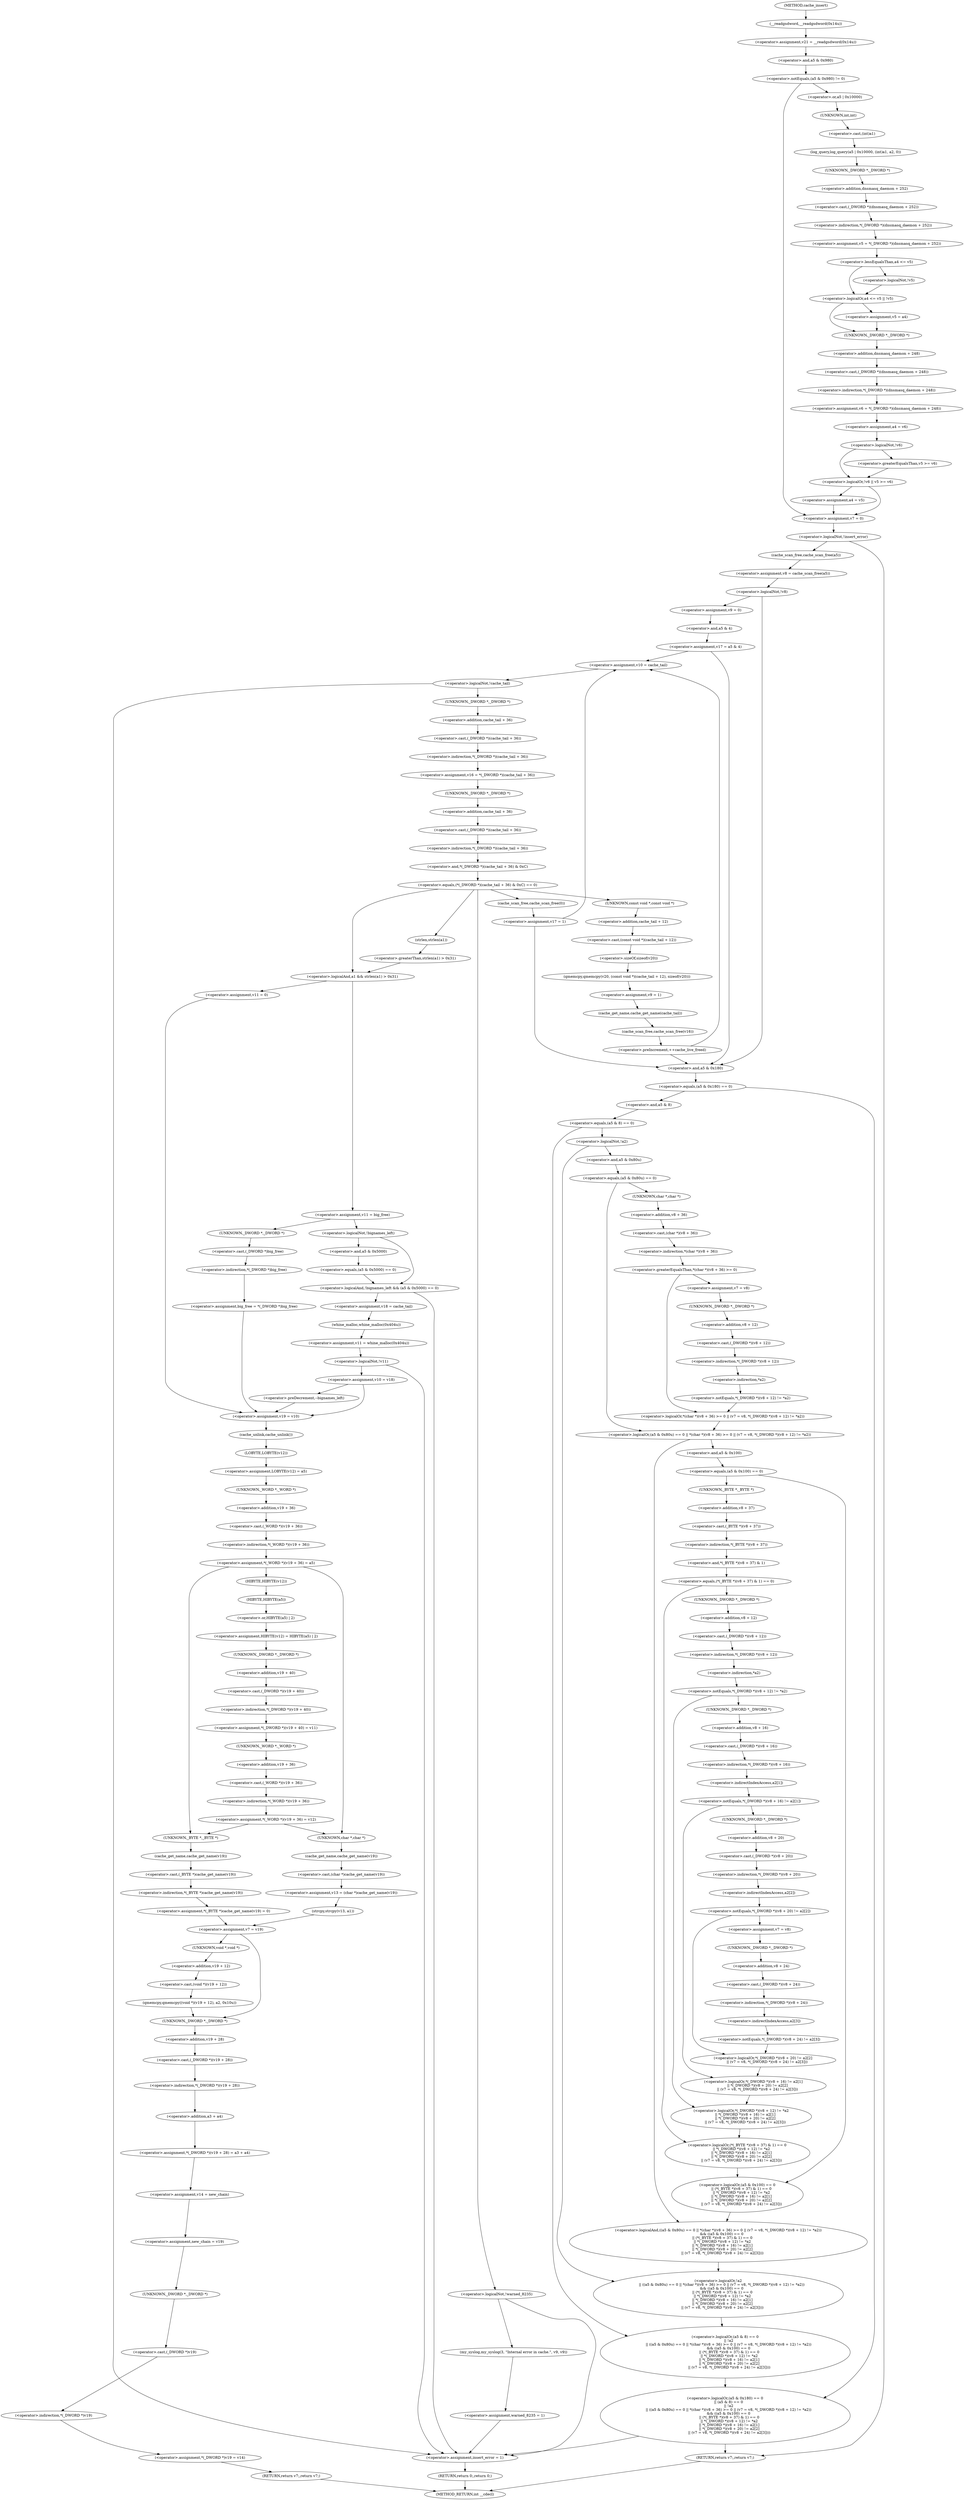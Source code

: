 digraph cache_insert {  
"1000140" [label = "(<operator>.assignment,v21 = __readgsdword(0x14u))" ]
"1000142" [label = "(__readgsdword,__readgsdword(0x14u))" ]
"1000145" [label = "(<operator>.notEquals,(a5 & 0x980) != 0)" ]
"1000146" [label = "(<operator>.and,a5 & 0x980)" ]
"1000151" [label = "(log_query,log_query(a5 | 0x10000, (int)a1, a2, 0))" ]
"1000152" [label = "(<operator>.or,a5 | 0x10000)" ]
"1000155" [label = "(<operator>.cast,(int)a1)" ]
"1000156" [label = "(UNKNOWN,int,int)" ]
"1000160" [label = "(<operator>.assignment,v5 = *(_DWORD *)(dnsmasq_daemon + 252))" ]
"1000162" [label = "(<operator>.indirection,*(_DWORD *)(dnsmasq_daemon + 252))" ]
"1000163" [label = "(<operator>.cast,(_DWORD *)(dnsmasq_daemon + 252))" ]
"1000164" [label = "(UNKNOWN,_DWORD *,_DWORD *)" ]
"1000165" [label = "(<operator>.addition,dnsmasq_daemon + 252)" ]
"1000169" [label = "(<operator>.logicalOr,a4 <= v5 || !v5)" ]
"1000170" [label = "(<operator>.lessEqualsThan,a4 <= v5)" ]
"1000173" [label = "(<operator>.logicalNot,!v5)" ]
"1000175" [label = "(<operator>.assignment,v5 = a4)" ]
"1000178" [label = "(<operator>.assignment,v6 = *(_DWORD *)(dnsmasq_daemon + 248))" ]
"1000180" [label = "(<operator>.indirection,*(_DWORD *)(dnsmasq_daemon + 248))" ]
"1000181" [label = "(<operator>.cast,(_DWORD *)(dnsmasq_daemon + 248))" ]
"1000182" [label = "(UNKNOWN,_DWORD *,_DWORD *)" ]
"1000183" [label = "(<operator>.addition,dnsmasq_daemon + 248)" ]
"1000186" [label = "(<operator>.assignment,a4 = v6)" ]
"1000190" [label = "(<operator>.logicalOr,!v6 || v5 >= v6)" ]
"1000191" [label = "(<operator>.logicalNot,!v6)" ]
"1000193" [label = "(<operator>.greaterEqualsThan,v5 >= v6)" ]
"1000196" [label = "(<operator>.assignment,a4 = v5)" ]
"1000199" [label = "(<operator>.assignment,v7 = 0)" ]
"1000203" [label = "(<operator>.logicalNot,!insert_error)" ]
"1000206" [label = "(<operator>.assignment,v8 = cache_scan_free(a5))" ]
"1000208" [label = "(cache_scan_free,cache_scan_free(a5))" ]
"1000211" [label = "(<operator>.logicalNot,!v8)" ]
"1000214" [label = "(<operator>.assignment,v9 = 0)" ]
"1000217" [label = "(<operator>.assignment,v17 = a5 & 4)" ]
"1000219" [label = "(<operator>.and,a5 & 4)" ]
"1000225" [label = "(<operator>.assignment,v10 = cache_tail)" ]
"1000229" [label = "(<operator>.logicalNot,!cache_tail)" ]
"1000232" [label = "(<operator>.assignment,v16 = *(_DWORD *)(cache_tail + 36))" ]
"1000234" [label = "(<operator>.indirection,*(_DWORD *)(cache_tail + 36))" ]
"1000235" [label = "(<operator>.cast,(_DWORD *)(cache_tail + 36))" ]
"1000236" [label = "(UNKNOWN,_DWORD *,_DWORD *)" ]
"1000237" [label = "(<operator>.addition,cache_tail + 36)" ]
"1000241" [label = "(<operator>.equals,(*(_DWORD *)(cache_tail + 36) & 0xC) == 0)" ]
"1000242" [label = "(<operator>.and,*(_DWORD *)(cache_tail + 36) & 0xC)" ]
"1000243" [label = "(<operator>.indirection,*(_DWORD *)(cache_tail + 36))" ]
"1000244" [label = "(<operator>.cast,(_DWORD *)(cache_tail + 36))" ]
"1000245" [label = "(UNKNOWN,_DWORD *,_DWORD *)" ]
"1000246" [label = "(<operator>.addition,cache_tail + 36)" ]
"1000253" [label = "(<operator>.logicalAnd,a1 && strlen(a1) > 0x31)" ]
"1000255" [label = "(<operator>.greaterThan,strlen(a1) > 0x31)" ]
"1000256" [label = "(strlen,strlen(a1))" ]
"1000260" [label = "(<operator>.assignment,v11 = big_free)" ]
"1000266" [label = "(<operator>.assignment,big_free = *(_DWORD *)big_free)" ]
"1000268" [label = "(<operator>.indirection,*(_DWORD *)big_free)" ]
"1000269" [label = "(<operator>.cast,(_DWORD *)big_free)" ]
"1000270" [label = "(UNKNOWN,_DWORD *,_DWORD *)" ]
"1000275" [label = "(<operator>.logicalAnd,!bignames_left && (a5 & 0x5000) == 0)" ]
"1000276" [label = "(<operator>.logicalNot,!bignames_left)" ]
"1000278" [label = "(<operator>.equals,(a5 & 0x5000) == 0)" ]
"1000279" [label = "(<operator>.and,a5 & 0x5000)" ]
"1000284" [label = "(<operator>.assignment,v18 = cache_tail)" ]
"1000287" [label = "(<operator>.assignment,v11 = whine_malloc(0x404u))" ]
"1000289" [label = "(whine_malloc,whine_malloc(0x404u))" ]
"1000292" [label = "(<operator>.logicalNot,!v11)" ]
"1000295" [label = "(<operator>.assignment,v10 = v18)" ]
"1000300" [label = "(<operator>.preDecrement,--bignames_left)" ]
"1000304" [label = "(<operator>.assignment,v11 = 0)" ]
"1000307" [label = "(<operator>.assignment,v19 = v10)" ]
"1000310" [label = "(cache_unlink,cache_unlink())" ]
"1000311" [label = "(<operator>.assignment,LOBYTE(v12) = a5)" ]
"1000312" [label = "(LOBYTE,LOBYTE(v12))" ]
"1000315" [label = "(<operator>.assignment,*(_WORD *)(v19 + 36) = a5)" ]
"1000316" [label = "(<operator>.indirection,*(_WORD *)(v19 + 36))" ]
"1000317" [label = "(<operator>.cast,(_WORD *)(v19 + 36))" ]
"1000318" [label = "(UNKNOWN,_WORD *,_WORD *)" ]
"1000319" [label = "(<operator>.addition,v19 + 36)" ]
"1000326" [label = "(<operator>.assignment,HIBYTE(v12) = HIBYTE(a5) | 2)" ]
"1000327" [label = "(HIBYTE,HIBYTE(v12))" ]
"1000329" [label = "(<operator>.or,HIBYTE(a5) | 2)" ]
"1000330" [label = "(HIBYTE,HIBYTE(a5))" ]
"1000333" [label = "(<operator>.assignment,*(_DWORD *)(v19 + 40) = v11)" ]
"1000334" [label = "(<operator>.indirection,*(_DWORD *)(v19 + 40))" ]
"1000335" [label = "(<operator>.cast,(_DWORD *)(v19 + 40))" ]
"1000336" [label = "(UNKNOWN,_DWORD *,_DWORD *)" ]
"1000337" [label = "(<operator>.addition,v19 + 40)" ]
"1000341" [label = "(<operator>.assignment,*(_WORD *)(v19 + 36) = v12)" ]
"1000342" [label = "(<operator>.indirection,*(_WORD *)(v19 + 36))" ]
"1000343" [label = "(<operator>.cast,(_WORD *)(v19 + 36))" ]
"1000344" [label = "(UNKNOWN,_WORD *,_WORD *)" ]
"1000345" [label = "(<operator>.addition,v19 + 36)" ]
"1000352" [label = "(<operator>.assignment,v13 = (char *)cache_get_name(v19))" ]
"1000354" [label = "(<operator>.cast,(char *)cache_get_name(v19))" ]
"1000355" [label = "(UNKNOWN,char *,char *)" ]
"1000356" [label = "(cache_get_name,cache_get_name(v19))" ]
"1000358" [label = "(strcpy,strcpy(v13, a1))" ]
"1000363" [label = "(<operator>.assignment,*(_BYTE *)cache_get_name(v19) = 0)" ]
"1000364" [label = "(<operator>.indirection,*(_BYTE *)cache_get_name(v19))" ]
"1000365" [label = "(<operator>.cast,(_BYTE *)cache_get_name(v19))" ]
"1000366" [label = "(UNKNOWN,_BYTE *,_BYTE *)" ]
"1000367" [label = "(cache_get_name,cache_get_name(v19))" ]
"1000370" [label = "(<operator>.assignment,v7 = v19)" ]
"1000375" [label = "(qmemcpy,qmemcpy((void *)(v19 + 12), a2, 0x10u))" ]
"1000376" [label = "(<operator>.cast,(void *)(v19 + 12))" ]
"1000377" [label = "(UNKNOWN,void *,void *)" ]
"1000378" [label = "(<operator>.addition,v19 + 12)" ]
"1000383" [label = "(<operator>.assignment,*(_DWORD *)(v19 + 28) = a3 + a4)" ]
"1000384" [label = "(<operator>.indirection,*(_DWORD *)(v19 + 28))" ]
"1000385" [label = "(<operator>.cast,(_DWORD *)(v19 + 28))" ]
"1000386" [label = "(UNKNOWN,_DWORD *,_DWORD *)" ]
"1000387" [label = "(<operator>.addition,v19 + 28)" ]
"1000390" [label = "(<operator>.addition,a3 + a4)" ]
"1000393" [label = "(<operator>.assignment,v14 = new_chain)" ]
"1000396" [label = "(<operator>.assignment,new_chain = v19)" ]
"1000399" [label = "(<operator>.assignment,*(_DWORD *)v19 = v14)" ]
"1000400" [label = "(<operator>.indirection,*(_DWORD *)v19)" ]
"1000401" [label = "(<operator>.cast,(_DWORD *)v19)" ]
"1000402" [label = "(UNKNOWN,_DWORD *,_DWORD *)" ]
"1000405" [label = "(RETURN,return v7;,return v7;)" ]
"1000411" [label = "(<operator>.logicalNot,!warned_8235)" ]
"1000414" [label = "(my_syslog,my_syslog(3, \"Internal error in cache.\", v9, v9))" ]
"1000419" [label = "(<operator>.assignment,warned_8235 = 1)" ]
"1000426" [label = "(qmemcpy,qmemcpy(v20, (const void *)(cache_tail + 12), sizeof(v20)))" ]
"1000428" [label = "(<operator>.cast,(const void *)(cache_tail + 12))" ]
"1000429" [label = "(UNKNOWN,const void *,const void *)" ]
"1000430" [label = "(<operator>.addition,cache_tail + 12)" ]
"1000433" [label = "(<operator>.sizeOf,sizeof(v20))" ]
"1000435" [label = "(<operator>.assignment,v9 = 1)" ]
"1000438" [label = "(cache_get_name,cache_get_name(cache_tail))" ]
"1000440" [label = "(cache_scan_free,cache_scan_free(v16))" ]
"1000442" [label = "(<operator>.preIncrement,++cache_live_freed)" ]
"1000446" [label = "(cache_scan_free,cache_scan_free(0))" ]
"1000448" [label = "(<operator>.assignment,v17 = 1)" ]
"1000452" [label = "(<operator>.logicalOr,(a5 & 0x180) == 0\n      || (a5 & 8) == 0\n      || !a2\n      || ((a5 & 0x80u) == 0 || *(char *)(v8 + 36) >= 0 || (v7 = v8, *(_DWORD *)(v8 + 12) != *a2))\n      && ((a5 & 0x100) == 0\n       || (*(_BYTE *)(v8 + 37) & 1) == 0\n       || *(_DWORD *)(v8 + 12) != *a2\n       || *(_DWORD *)(v8 + 16) != a2[1]\n       || *(_DWORD *)(v8 + 20) != a2[2]\n       || (v7 = v8, *(_DWORD *)(v8 + 24) != a2[3])))" ]
"1000453" [label = "(<operator>.equals,(a5 & 0x180) == 0)" ]
"1000454" [label = "(<operator>.and,a5 & 0x180)" ]
"1000458" [label = "(<operator>.logicalOr,(a5 & 8) == 0\n      || !a2\n      || ((a5 & 0x80u) == 0 || *(char *)(v8 + 36) >= 0 || (v7 = v8, *(_DWORD *)(v8 + 12) != *a2))\n      && ((a5 & 0x100) == 0\n       || (*(_BYTE *)(v8 + 37) & 1) == 0\n       || *(_DWORD *)(v8 + 12) != *a2\n       || *(_DWORD *)(v8 + 16) != a2[1]\n       || *(_DWORD *)(v8 + 20) != a2[2]\n       || (v7 = v8, *(_DWORD *)(v8 + 24) != a2[3])))" ]
"1000459" [label = "(<operator>.equals,(a5 & 8) == 0)" ]
"1000460" [label = "(<operator>.and,a5 & 8)" ]
"1000464" [label = "(<operator>.logicalOr,!a2\n      || ((a5 & 0x80u) == 0 || *(char *)(v8 + 36) >= 0 || (v7 = v8, *(_DWORD *)(v8 + 12) != *a2))\n      && ((a5 & 0x100) == 0\n       || (*(_BYTE *)(v8 + 37) & 1) == 0\n       || *(_DWORD *)(v8 + 12) != *a2\n       || *(_DWORD *)(v8 + 16) != a2[1]\n       || *(_DWORD *)(v8 + 20) != a2[2]\n       || (v7 = v8, *(_DWORD *)(v8 + 24) != a2[3])))" ]
"1000465" [label = "(<operator>.logicalNot,!a2)" ]
"1000467" [label = "(<operator>.logicalAnd,((a5 & 0x80u) == 0 || *(char *)(v8 + 36) >= 0 || (v7 = v8, *(_DWORD *)(v8 + 12) != *a2))\n      && ((a5 & 0x100) == 0\n       || (*(_BYTE *)(v8 + 37) & 1) == 0\n       || *(_DWORD *)(v8 + 12) != *a2\n       || *(_DWORD *)(v8 + 16) != a2[1]\n       || *(_DWORD *)(v8 + 20) != a2[2]\n       || (v7 = v8, *(_DWORD *)(v8 + 24) != a2[3])))" ]
"1000468" [label = "(<operator>.logicalOr,(a5 & 0x80u) == 0 || *(char *)(v8 + 36) >= 0 || (v7 = v8, *(_DWORD *)(v8 + 12) != *a2))" ]
"1000469" [label = "(<operator>.equals,(a5 & 0x80u) == 0)" ]
"1000470" [label = "(<operator>.and,a5 & 0x80u)" ]
"1000474" [label = "(<operator>.logicalOr,*(char *)(v8 + 36) >= 0 || (v7 = v8, *(_DWORD *)(v8 + 12) != *a2))" ]
"1000475" [label = "(<operator>.greaterEqualsThan,*(char *)(v8 + 36) >= 0)" ]
"1000476" [label = "(<operator>.indirection,*(char *)(v8 + 36))" ]
"1000477" [label = "(<operator>.cast,(char *)(v8 + 36))" ]
"1000478" [label = "(UNKNOWN,char *,char *)" ]
"1000479" [label = "(<operator>.addition,v8 + 36)" ]
"1000484" [label = "(<operator>.assignment,v7 = v8)" ]
"1000487" [label = "(<operator>.notEquals,*(_DWORD *)(v8 + 12) != *a2)" ]
"1000488" [label = "(<operator>.indirection,*(_DWORD *)(v8 + 12))" ]
"1000489" [label = "(<operator>.cast,(_DWORD *)(v8 + 12))" ]
"1000490" [label = "(UNKNOWN,_DWORD *,_DWORD *)" ]
"1000491" [label = "(<operator>.addition,v8 + 12)" ]
"1000494" [label = "(<operator>.indirection,*a2)" ]
"1000496" [label = "(<operator>.logicalOr,(a5 & 0x100) == 0\n       || (*(_BYTE *)(v8 + 37) & 1) == 0\n       || *(_DWORD *)(v8 + 12) != *a2\n       || *(_DWORD *)(v8 + 16) != a2[1]\n       || *(_DWORD *)(v8 + 20) != a2[2]\n       || (v7 = v8, *(_DWORD *)(v8 + 24) != a2[3]))" ]
"1000497" [label = "(<operator>.equals,(a5 & 0x100) == 0)" ]
"1000498" [label = "(<operator>.and,a5 & 0x100)" ]
"1000502" [label = "(<operator>.logicalOr,(*(_BYTE *)(v8 + 37) & 1) == 0\n       || *(_DWORD *)(v8 + 12) != *a2\n       || *(_DWORD *)(v8 + 16) != a2[1]\n       || *(_DWORD *)(v8 + 20) != a2[2]\n       || (v7 = v8, *(_DWORD *)(v8 + 24) != a2[3]))" ]
"1000503" [label = "(<operator>.equals,(*(_BYTE *)(v8 + 37) & 1) == 0)" ]
"1000504" [label = "(<operator>.and,*(_BYTE *)(v8 + 37) & 1)" ]
"1000505" [label = "(<operator>.indirection,*(_BYTE *)(v8 + 37))" ]
"1000506" [label = "(<operator>.cast,(_BYTE *)(v8 + 37))" ]
"1000507" [label = "(UNKNOWN,_BYTE *,_BYTE *)" ]
"1000508" [label = "(<operator>.addition,v8 + 37)" ]
"1000513" [label = "(<operator>.logicalOr,*(_DWORD *)(v8 + 12) != *a2\n       || *(_DWORD *)(v8 + 16) != a2[1]\n       || *(_DWORD *)(v8 + 20) != a2[2]\n       || (v7 = v8, *(_DWORD *)(v8 + 24) != a2[3]))" ]
"1000514" [label = "(<operator>.notEquals,*(_DWORD *)(v8 + 12) != *a2)" ]
"1000515" [label = "(<operator>.indirection,*(_DWORD *)(v8 + 12))" ]
"1000516" [label = "(<operator>.cast,(_DWORD *)(v8 + 12))" ]
"1000517" [label = "(UNKNOWN,_DWORD *,_DWORD *)" ]
"1000518" [label = "(<operator>.addition,v8 + 12)" ]
"1000521" [label = "(<operator>.indirection,*a2)" ]
"1000523" [label = "(<operator>.logicalOr,*(_DWORD *)(v8 + 16) != a2[1]\n       || *(_DWORD *)(v8 + 20) != a2[2]\n       || (v7 = v8, *(_DWORD *)(v8 + 24) != a2[3]))" ]
"1000524" [label = "(<operator>.notEquals,*(_DWORD *)(v8 + 16) != a2[1])" ]
"1000525" [label = "(<operator>.indirection,*(_DWORD *)(v8 + 16))" ]
"1000526" [label = "(<operator>.cast,(_DWORD *)(v8 + 16))" ]
"1000527" [label = "(UNKNOWN,_DWORD *,_DWORD *)" ]
"1000528" [label = "(<operator>.addition,v8 + 16)" ]
"1000531" [label = "(<operator>.indirectIndexAccess,a2[1])" ]
"1000534" [label = "(<operator>.logicalOr,*(_DWORD *)(v8 + 20) != a2[2]\n       || (v7 = v8, *(_DWORD *)(v8 + 24) != a2[3]))" ]
"1000535" [label = "(<operator>.notEquals,*(_DWORD *)(v8 + 20) != a2[2])" ]
"1000536" [label = "(<operator>.indirection,*(_DWORD *)(v8 + 20))" ]
"1000537" [label = "(<operator>.cast,(_DWORD *)(v8 + 20))" ]
"1000538" [label = "(UNKNOWN,_DWORD *,_DWORD *)" ]
"1000539" [label = "(<operator>.addition,v8 + 20)" ]
"1000542" [label = "(<operator>.indirectIndexAccess,a2[2])" ]
"1000546" [label = "(<operator>.assignment,v7 = v8)" ]
"1000549" [label = "(<operator>.notEquals,*(_DWORD *)(v8 + 24) != a2[3])" ]
"1000550" [label = "(<operator>.indirection,*(_DWORD *)(v8 + 24))" ]
"1000551" [label = "(<operator>.cast,(_DWORD *)(v8 + 24))" ]
"1000552" [label = "(UNKNOWN,_DWORD *,_DWORD *)" ]
"1000553" [label = "(<operator>.addition,v8 + 24)" ]
"1000556" [label = "(<operator>.indirectIndexAccess,a2[3])" ]
"1000561" [label = "(<operator>.assignment,insert_error = 1)" ]
"1000564" [label = "(RETURN,return 0;,return 0;)" ]
"1000566" [label = "(RETURN,return v7;,return v7;)" ]
"1000117" [label = "(METHOD,cache_insert)" ]
"1000568" [label = "(METHOD_RETURN,int __cdecl)" ]
  "1000140" -> "1000146" 
  "1000142" -> "1000140" 
  "1000145" -> "1000152" 
  "1000145" -> "1000199" 
  "1000146" -> "1000145" 
  "1000151" -> "1000164" 
  "1000152" -> "1000156" 
  "1000155" -> "1000151" 
  "1000156" -> "1000155" 
  "1000160" -> "1000170" 
  "1000162" -> "1000160" 
  "1000163" -> "1000162" 
  "1000164" -> "1000165" 
  "1000165" -> "1000163" 
  "1000169" -> "1000175" 
  "1000169" -> "1000182" 
  "1000170" -> "1000169" 
  "1000170" -> "1000173" 
  "1000173" -> "1000169" 
  "1000175" -> "1000182" 
  "1000178" -> "1000186" 
  "1000180" -> "1000178" 
  "1000181" -> "1000180" 
  "1000182" -> "1000183" 
  "1000183" -> "1000181" 
  "1000186" -> "1000191" 
  "1000190" -> "1000196" 
  "1000190" -> "1000199" 
  "1000191" -> "1000190" 
  "1000191" -> "1000193" 
  "1000193" -> "1000190" 
  "1000196" -> "1000199" 
  "1000199" -> "1000203" 
  "1000203" -> "1000208" 
  "1000203" -> "1000566" 
  "1000206" -> "1000211" 
  "1000208" -> "1000206" 
  "1000211" -> "1000214" 
  "1000211" -> "1000454" 
  "1000214" -> "1000219" 
  "1000217" -> "1000225" 
  "1000217" -> "1000454" 
  "1000219" -> "1000217" 
  "1000225" -> "1000229" 
  "1000229" -> "1000561" 
  "1000229" -> "1000236" 
  "1000232" -> "1000245" 
  "1000234" -> "1000232" 
  "1000235" -> "1000234" 
  "1000236" -> "1000237" 
  "1000237" -> "1000235" 
  "1000241" -> "1000253" 
  "1000241" -> "1000256" 
  "1000241" -> "1000411" 
  "1000241" -> "1000429" 
  "1000241" -> "1000446" 
  "1000242" -> "1000241" 
  "1000243" -> "1000242" 
  "1000244" -> "1000243" 
  "1000245" -> "1000246" 
  "1000246" -> "1000244" 
  "1000253" -> "1000260" 
  "1000253" -> "1000304" 
  "1000255" -> "1000253" 
  "1000256" -> "1000255" 
  "1000260" -> "1000270" 
  "1000260" -> "1000276" 
  "1000266" -> "1000307" 
  "1000268" -> "1000266" 
  "1000269" -> "1000268" 
  "1000270" -> "1000269" 
  "1000275" -> "1000561" 
  "1000275" -> "1000284" 
  "1000276" -> "1000275" 
  "1000276" -> "1000279" 
  "1000278" -> "1000275" 
  "1000279" -> "1000278" 
  "1000284" -> "1000289" 
  "1000287" -> "1000292" 
  "1000289" -> "1000287" 
  "1000292" -> "1000561" 
  "1000292" -> "1000295" 
  "1000295" -> "1000300" 
  "1000295" -> "1000307" 
  "1000300" -> "1000307" 
  "1000304" -> "1000307" 
  "1000307" -> "1000310" 
  "1000310" -> "1000312" 
  "1000311" -> "1000318" 
  "1000312" -> "1000311" 
  "1000315" -> "1000327" 
  "1000315" -> "1000366" 
  "1000315" -> "1000355" 
  "1000316" -> "1000315" 
  "1000317" -> "1000316" 
  "1000318" -> "1000319" 
  "1000319" -> "1000317" 
  "1000326" -> "1000336" 
  "1000327" -> "1000330" 
  "1000329" -> "1000326" 
  "1000330" -> "1000329" 
  "1000333" -> "1000344" 
  "1000334" -> "1000333" 
  "1000335" -> "1000334" 
  "1000336" -> "1000337" 
  "1000337" -> "1000335" 
  "1000341" -> "1000366" 
  "1000341" -> "1000355" 
  "1000342" -> "1000341" 
  "1000343" -> "1000342" 
  "1000344" -> "1000345" 
  "1000345" -> "1000343" 
  "1000352" -> "1000358" 
  "1000354" -> "1000352" 
  "1000355" -> "1000356" 
  "1000356" -> "1000354" 
  "1000358" -> "1000370" 
  "1000363" -> "1000370" 
  "1000364" -> "1000363" 
  "1000365" -> "1000364" 
  "1000366" -> "1000367" 
  "1000367" -> "1000365" 
  "1000370" -> "1000377" 
  "1000370" -> "1000386" 
  "1000375" -> "1000386" 
  "1000376" -> "1000375" 
  "1000377" -> "1000378" 
  "1000378" -> "1000376" 
  "1000383" -> "1000393" 
  "1000384" -> "1000390" 
  "1000385" -> "1000384" 
  "1000386" -> "1000387" 
  "1000387" -> "1000385" 
  "1000390" -> "1000383" 
  "1000393" -> "1000396" 
  "1000396" -> "1000402" 
  "1000399" -> "1000405" 
  "1000400" -> "1000399" 
  "1000401" -> "1000400" 
  "1000402" -> "1000401" 
  "1000405" -> "1000568" 
  "1000411" -> "1000414" 
  "1000411" -> "1000561" 
  "1000414" -> "1000419" 
  "1000419" -> "1000561" 
  "1000426" -> "1000435" 
  "1000428" -> "1000433" 
  "1000429" -> "1000430" 
  "1000430" -> "1000428" 
  "1000433" -> "1000426" 
  "1000435" -> "1000438" 
  "1000438" -> "1000440" 
  "1000440" -> "1000442" 
  "1000442" -> "1000225" 
  "1000442" -> "1000454" 
  "1000446" -> "1000448" 
  "1000448" -> "1000225" 
  "1000448" -> "1000454" 
  "1000452" -> "1000561" 
  "1000452" -> "1000566" 
  "1000453" -> "1000452" 
  "1000453" -> "1000460" 
  "1000454" -> "1000453" 
  "1000458" -> "1000452" 
  "1000459" -> "1000458" 
  "1000459" -> "1000465" 
  "1000460" -> "1000459" 
  "1000464" -> "1000458" 
  "1000465" -> "1000464" 
  "1000465" -> "1000470" 
  "1000467" -> "1000464" 
  "1000468" -> "1000467" 
  "1000468" -> "1000498" 
  "1000469" -> "1000478" 
  "1000469" -> "1000468" 
  "1000470" -> "1000469" 
  "1000474" -> "1000468" 
  "1000475" -> "1000474" 
  "1000475" -> "1000484" 
  "1000476" -> "1000475" 
  "1000477" -> "1000476" 
  "1000478" -> "1000479" 
  "1000479" -> "1000477" 
  "1000484" -> "1000490" 
  "1000487" -> "1000474" 
  "1000488" -> "1000494" 
  "1000489" -> "1000488" 
  "1000490" -> "1000491" 
  "1000491" -> "1000489" 
  "1000494" -> "1000487" 
  "1000496" -> "1000467" 
  "1000497" -> "1000507" 
  "1000497" -> "1000496" 
  "1000498" -> "1000497" 
  "1000502" -> "1000496" 
  "1000503" -> "1000517" 
  "1000503" -> "1000502" 
  "1000504" -> "1000503" 
  "1000505" -> "1000504" 
  "1000506" -> "1000505" 
  "1000507" -> "1000508" 
  "1000508" -> "1000506" 
  "1000513" -> "1000502" 
  "1000514" -> "1000527" 
  "1000514" -> "1000513" 
  "1000515" -> "1000521" 
  "1000516" -> "1000515" 
  "1000517" -> "1000518" 
  "1000518" -> "1000516" 
  "1000521" -> "1000514" 
  "1000523" -> "1000513" 
  "1000524" -> "1000538" 
  "1000524" -> "1000523" 
  "1000525" -> "1000531" 
  "1000526" -> "1000525" 
  "1000527" -> "1000528" 
  "1000528" -> "1000526" 
  "1000531" -> "1000524" 
  "1000534" -> "1000523" 
  "1000535" -> "1000534" 
  "1000535" -> "1000546" 
  "1000536" -> "1000542" 
  "1000537" -> "1000536" 
  "1000538" -> "1000539" 
  "1000539" -> "1000537" 
  "1000542" -> "1000535" 
  "1000546" -> "1000552" 
  "1000549" -> "1000534" 
  "1000550" -> "1000556" 
  "1000551" -> "1000550" 
  "1000552" -> "1000553" 
  "1000553" -> "1000551" 
  "1000556" -> "1000549" 
  "1000561" -> "1000564" 
  "1000564" -> "1000568" 
  "1000566" -> "1000568" 
  "1000117" -> "1000142" 
}
